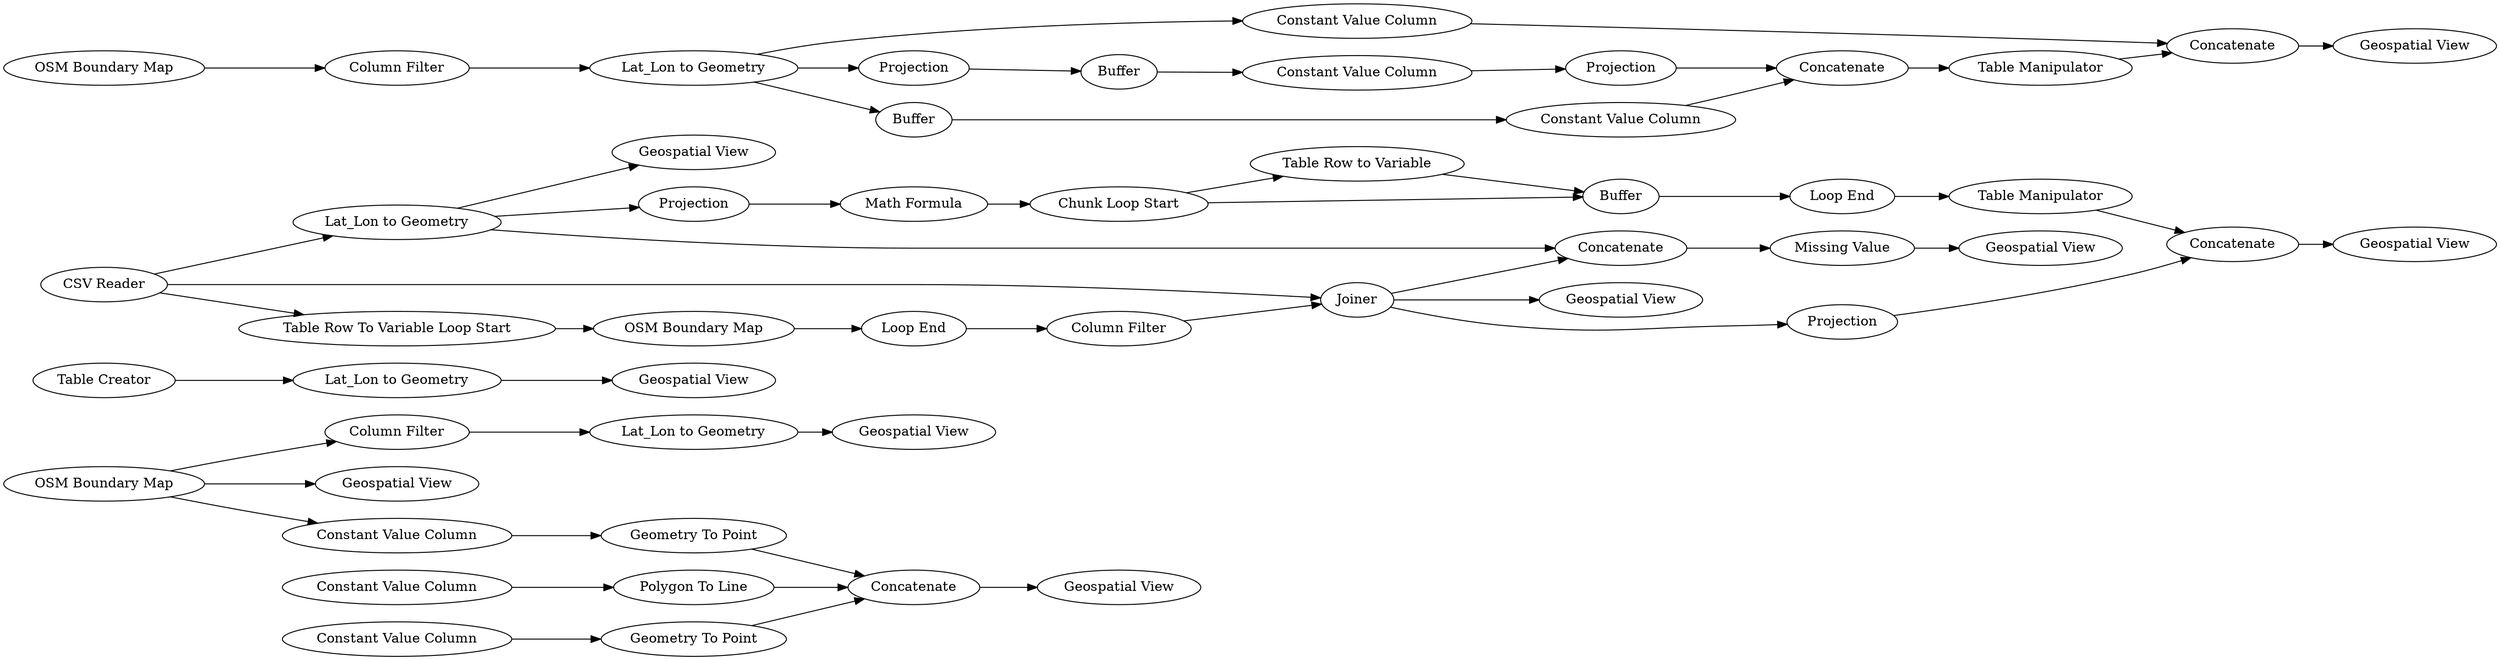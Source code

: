 digraph {
	"4627772260433982118_1861" [label=Concatenate]
	"4627772260433982118_1863" [label="Constant Value Column"]
	"4627772260433982118_1864" [label="Constant Value Column"]
	"-2077260805571413199_1844" [label="Table Creator"]
	"-2077260805571413199_1912" [label=Concatenate]
	"5146721088315599280_1936" [label="Lat_Lon to Geometry"]
	"-2077260805571413199_1855" [label="Column Filter"]
	"-2077260805571413199_1845" [label="Lat_Lon to Geometry"]
	"-2077260805571413199_1929" [label="Geospatial View"]
	"5146721088315599280_1953" [label="Constant Value Column"]
	"4627772260433982118_1928" [label="Geometry To Point"]
	"5146721088315599280_1937" [label="Column Filter"]
	"-2077260805571413199_1879" [label="CSV Reader"]
	"-2077260805571413199_1881" [label="OSM Boundary Map"]
	"1866643001289790408_1899" [label="Table Row to Variable"]
	"-2077260805571413199_1856" [label="Lat_Lon to Geometry"]
	"-2077260805571413199_1939" [label="OSM Boundary Map"]
	"4627772260433982118_1865" [label="Constant Value Column"]
	"-2077260805571413199_1909" [label="Table Manipulator"]
	"-2077260805571413199_1882" [label="Loop End"]
	"-2077260805571413199_1888" [label="Lat_Lon to Geometry"]
	"1866643001289790408_1898" [label="Chunk Loop Start"]
	"5146721088315599280_1955" [label="Constant Value Column"]
	"-2077260805571413199_1884" [label=Joiner]
	"5146721088315599280_1954" [label="Constant Value Column"]
	"-2077260805571413199_1906" [label="Math Formula"]
	"5146721088315599280_1945" [label=Buffer]
	"4627772260433982118_1926" [label="Polygon To Line"]
	"-2077260805571413199_1913" [label="Geospatial View"]
	"4627772260433982118_1927" [label="Geometry To Point"]
	"-2077260805571413199_1918" [label="Geospatial View"]
	"5146721088315599280_1947" [label=Projection]
	"5146721088315599280_1948" [label=Concatenate]
	"-2077260805571413199_1883" [label="Column Filter"]
	"-2077260805571413199_1908" [label=Concatenate]
	"-2077260805571413199_1880" [label="Table Row To Variable Loop Start"]
	"-2077260805571413199_1919" [label="Geospatial View"]
	"-2077260805571413199_1846" [label="Geospatial View"]
	"5146721088315599280_1951" [label=Projection]
	"-2077260805571413199_1842" [label="OSM Boundary Map"]
	"-2077260805571413199_1916" [label="Missing Value"]
	"-2077260805571413199_1886" [label="Geospatial View"]
	"-2077260805571413199_1907" [label=Projection]
	"1866643001289790408_1900" [label=Buffer]
	"5146721088315599280_1949" [label="Table Manipulator"]
	"5146721088315599280_1950" [label=Concatenate]
	"-2077260805571413199_1857" [label="Geospatial View"]
	"-2077260805571413199_1911" [label=Projection]
	"-2077260805571413199_1952" [label="Geospatial View"]
	"5146721088315599280_1940" [label=Buffer]
	"1866643001289790408_1897" [label="Loop End"]
	"-2077260805571413199_1854" [label="Geospatial View"]
	"5146721088315599280_1951" -> "5146721088315599280_1948"
	"4627772260433982118_1864" -> "4627772260433982118_1927"
	"-2077260805571413199_1842" -> "-2077260805571413199_1855"
	"-2077260805571413199_1912" -> "-2077260805571413199_1916"
	"-2077260805571413199_1916" -> "-2077260805571413199_1913"
	"-2077260805571413199_1855" -> "-2077260805571413199_1856"
	"5146721088315599280_1940" -> "5146721088315599280_1954"
	"-2077260805571413199_1842" -> "-2077260805571413199_1857"
	"-2077260805571413199_1884" -> "-2077260805571413199_1918"
	"-2077260805571413199_1884" -> "-2077260805571413199_1912"
	"1866643001289790408_1898" -> "1866643001289790408_1899"
	"-2077260805571413199_1911" -> "-2077260805571413199_1906"
	"-2077260805571413199_1939" -> "5146721088315599280_1937"
	"-2077260805571413199_1888" -> "-2077260805571413199_1912"
	"4627772260433982118_1926" -> "4627772260433982118_1861"
	"-2077260805571413199_1882" -> "-2077260805571413199_1883"
	"5146721088315599280_1953" -> "5146721088315599280_1950"
	"-2077260805571413199_1888" -> "-2077260805571413199_1919"
	"-2077260805571413199_1906" -> "1866643001289790408_1898"
	"5146721088315599280_1948" -> "5146721088315599280_1949"
	"5146721088315599280_1947" -> "5146721088315599280_1945"
	"-2077260805571413199_1844" -> "-2077260805571413199_1845"
	"-2077260805571413199_1908" -> "-2077260805571413199_1886"
	"-2077260805571413199_1845" -> "-2077260805571413199_1846"
	"5146721088315599280_1945" -> "5146721088315599280_1955"
	"1866643001289790408_1897" -> "-2077260805571413199_1909"
	"-2077260805571413199_1880" -> "-2077260805571413199_1881"
	"-2077260805571413199_1883" -> "-2077260805571413199_1884"
	"1866643001289790408_1898" -> "1866643001289790408_1900"
	"-2077260805571413199_1907" -> "-2077260805571413199_1908"
	"5146721088315599280_1949" -> "5146721088315599280_1950"
	"4627772260433982118_1861" -> "-2077260805571413199_1929"
	"4627772260433982118_1927" -> "4627772260433982118_1861"
	"4627772260433982118_1863" -> "4627772260433982118_1928"
	"-2077260805571413199_1856" -> "-2077260805571413199_1854"
	"-2077260805571413199_1884" -> "-2077260805571413199_1907"
	"-2077260805571413199_1879" -> "-2077260805571413199_1888"
	"5146721088315599280_1937" -> "5146721088315599280_1936"
	"-2077260805571413199_1881" -> "-2077260805571413199_1882"
	"5146721088315599280_1936" -> "5146721088315599280_1953"
	"5146721088315599280_1936" -> "5146721088315599280_1940"
	"5146721088315599280_1955" -> "5146721088315599280_1951"
	"4627772260433982118_1865" -> "4627772260433982118_1926"
	"-2077260805571413199_1842" -> "4627772260433982118_1863"
	"1866643001289790408_1900" -> "1866643001289790408_1897"
	"-2077260805571413199_1879" -> "-2077260805571413199_1880"
	"-2077260805571413199_1909" -> "-2077260805571413199_1908"
	"4627772260433982118_1928" -> "4627772260433982118_1861"
	"-2077260805571413199_1888" -> "-2077260805571413199_1911"
	"5146721088315599280_1954" -> "5146721088315599280_1948"
	"5146721088315599280_1950" -> "-2077260805571413199_1952"
	"1866643001289790408_1899" -> "1866643001289790408_1900"
	"-2077260805571413199_1879" -> "-2077260805571413199_1884"
	"5146721088315599280_1936" -> "5146721088315599280_1947"
	rankdir=LR
}
